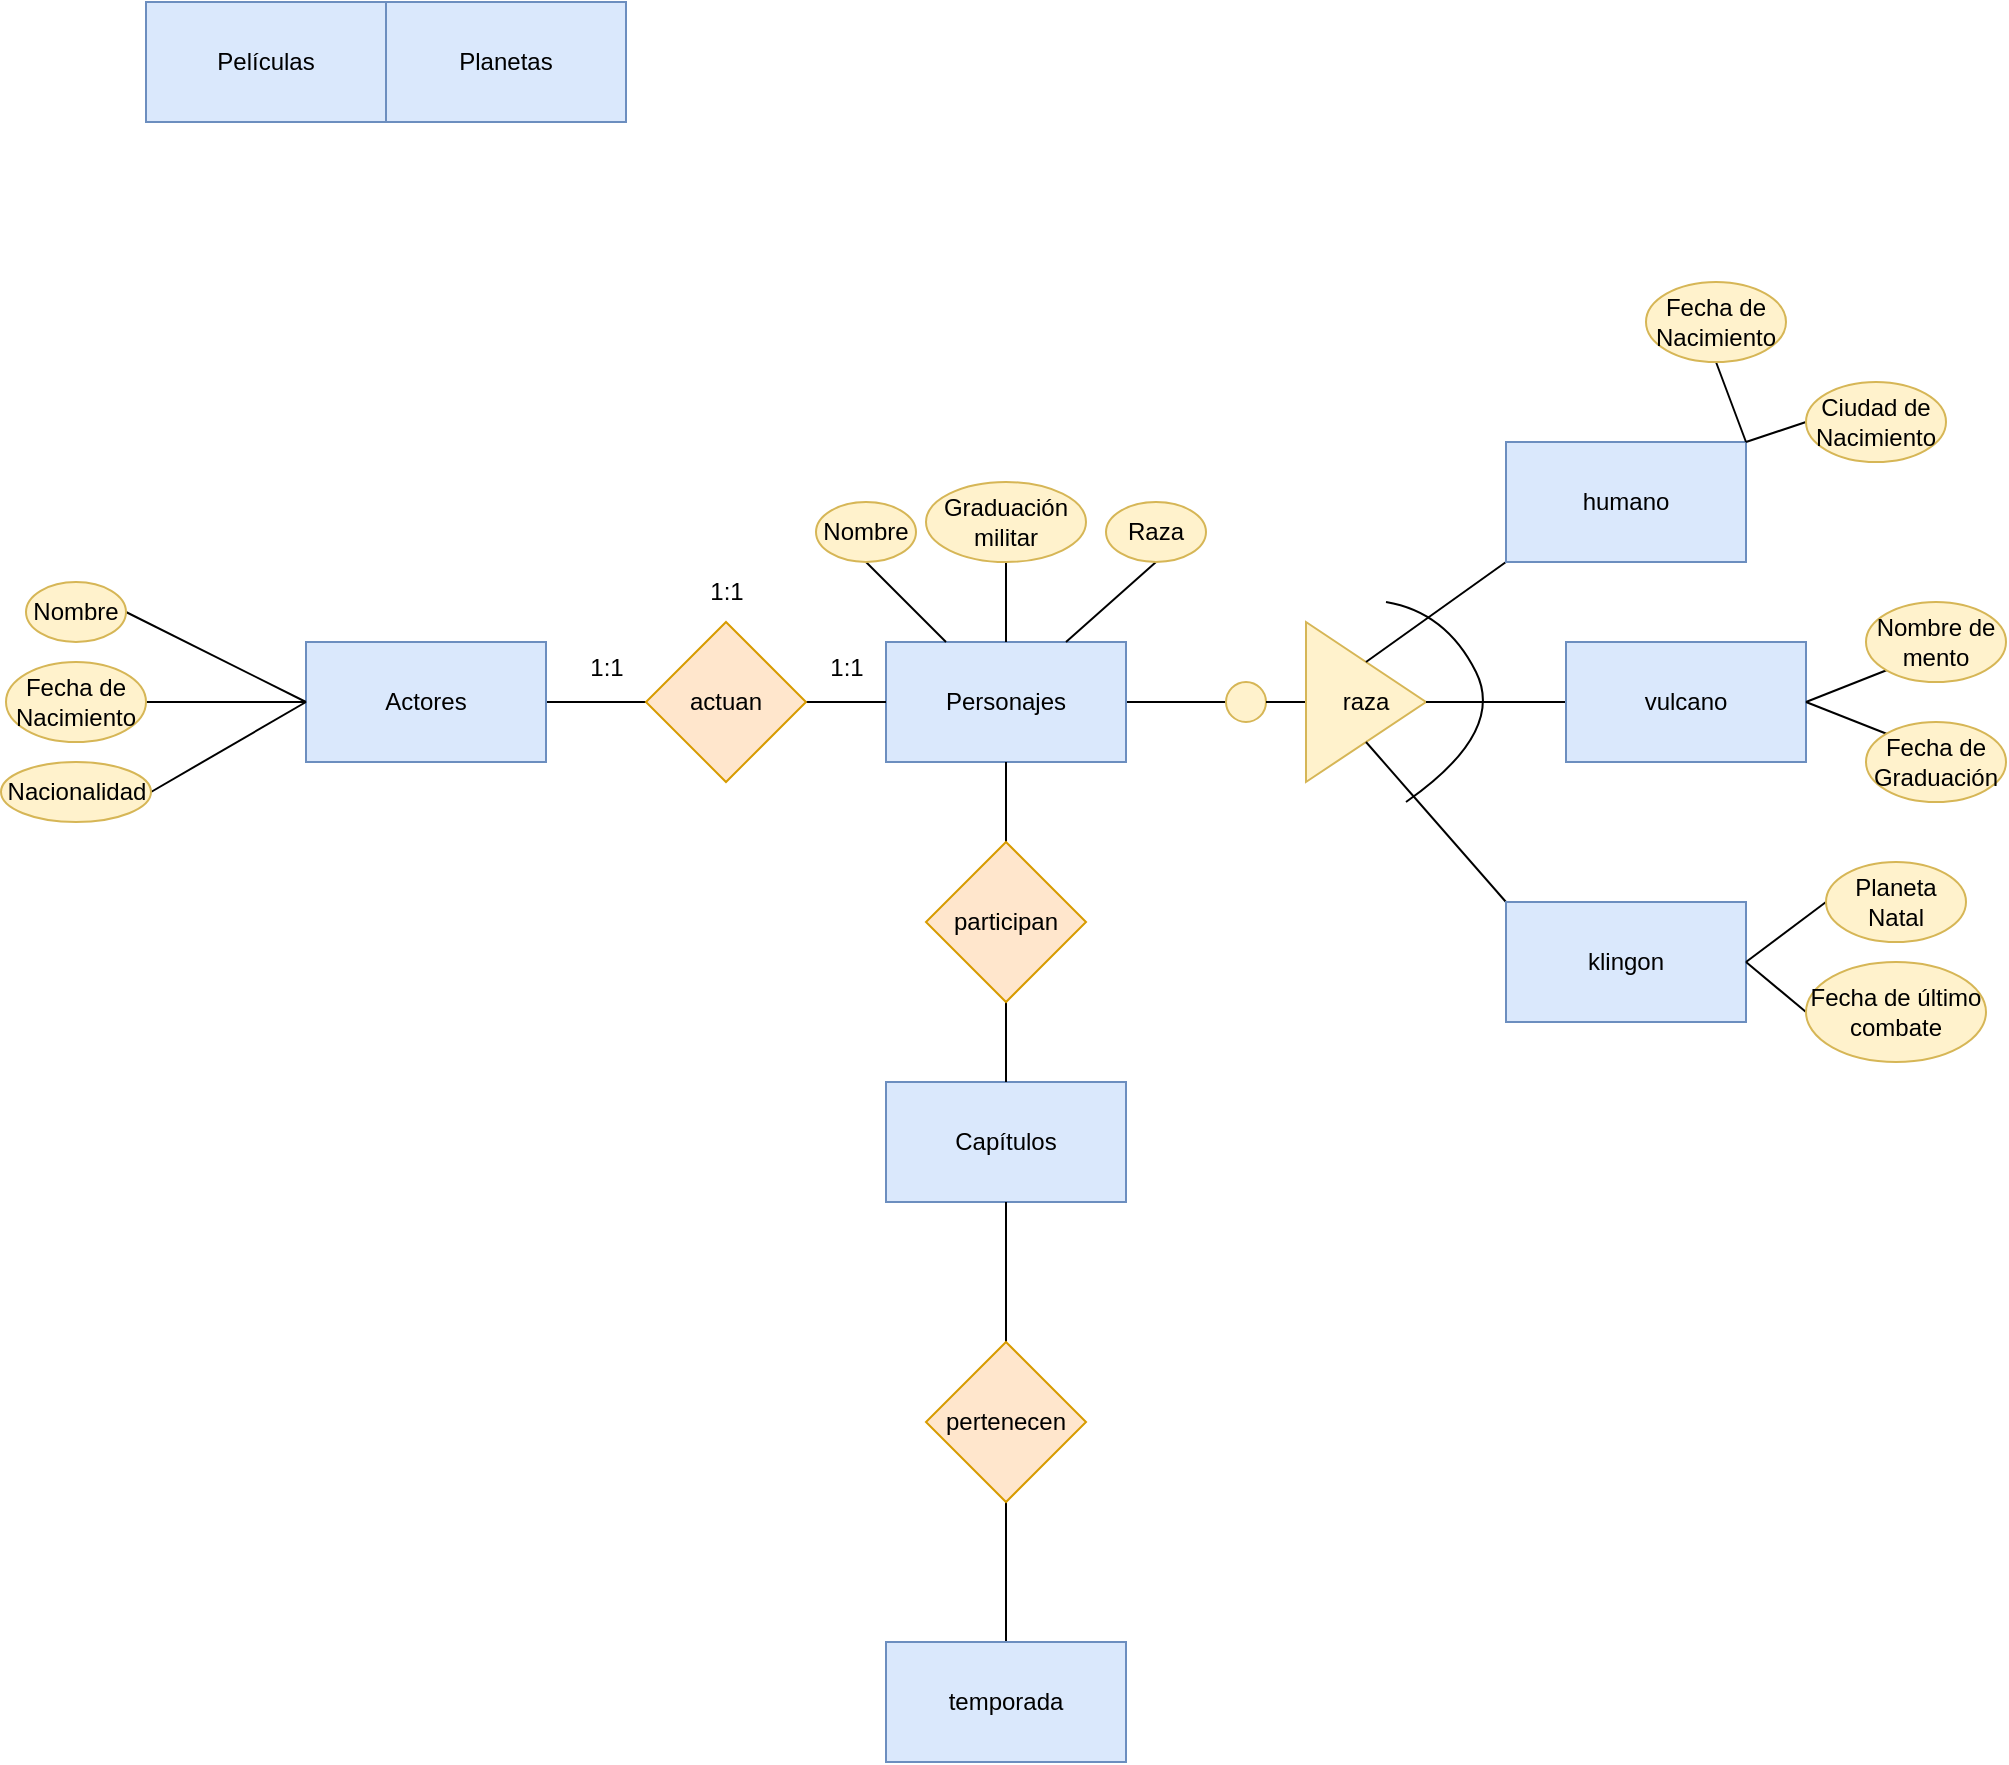 <mxfile version="22.0.4" type="github">
  <diagram name="Página-1" id="tgJvauN8oL1YI1qP5kh8">
    <mxGraphModel dx="1658" dy="908" grid="1" gridSize="10" guides="1" tooltips="1" connect="1" arrows="1" fold="1" page="1" pageScale="1" pageWidth="1169" pageHeight="827" math="0" shadow="0">
      <root>
        <mxCell id="0" />
        <mxCell id="1" parent="0" />
        <mxCell id="FqyxBrGEKv9SOuB2avVY-1" style="rounded=0;orthogonalLoop=1;jettySize=auto;html=1;exitX=1;exitY=0.5;exitDx=0;exitDy=0;entryX=0;entryY=0.5;entryDx=0;entryDy=0;endArrow=none;endFill=0;" edge="1" parent="1" source="21ie6zG3xMY1rtKyhBJ1-2" target="21ie6zG3xMY1rtKyhBJ1-15">
          <mxGeometry relative="1" as="geometry" />
        </mxCell>
        <mxCell id="21ie6zG3xMY1rtKyhBJ1-2" value="Actores" style="rounded=0;whiteSpace=wrap;html=1;fillColor=#dae8fc;strokeColor=#6c8ebf;" parent="1" vertex="1">
          <mxGeometry x="280" y="370" width="120" height="60" as="geometry" />
        </mxCell>
        <mxCell id="FqyxBrGEKv9SOuB2avVY-13" style="edgeStyle=orthogonalEdgeStyle;rounded=0;orthogonalLoop=1;jettySize=auto;html=1;exitX=1;exitY=0.5;exitDx=0;exitDy=0;endArrow=none;endFill=0;" edge="1" parent="1" source="21ie6zG3xMY1rtKyhBJ1-3">
          <mxGeometry relative="1" as="geometry">
            <mxPoint x="740" y="400" as="targetPoint" />
          </mxGeometry>
        </mxCell>
        <mxCell id="21ie6zG3xMY1rtKyhBJ1-3" value="Personajes" style="rounded=0;whiteSpace=wrap;html=1;fillColor=#dae8fc;strokeColor=#6c8ebf;" parent="1" vertex="1">
          <mxGeometry x="570" y="370" width="120" height="60" as="geometry" />
        </mxCell>
        <mxCell id="21ie6zG3xMY1rtKyhBJ1-4" value="Capítulos" style="rounded=0;whiteSpace=wrap;html=1;fillColor=#dae8fc;strokeColor=#6c8ebf;" parent="1" vertex="1">
          <mxGeometry x="570" y="590" width="120" height="60" as="geometry" />
        </mxCell>
        <mxCell id="21ie6zG3xMY1rtKyhBJ1-5" value="Películas" style="rounded=0;whiteSpace=wrap;html=1;fillColor=#dae8fc;strokeColor=#6c8ebf;" parent="1" vertex="1">
          <mxGeometry x="200" y="50" width="120" height="60" as="geometry" />
        </mxCell>
        <mxCell id="21ie6zG3xMY1rtKyhBJ1-6" value="Planetas" style="rounded=0;whiteSpace=wrap;html=1;fillColor=#dae8fc;strokeColor=#6c8ebf;" parent="1" vertex="1">
          <mxGeometry x="320" y="50" width="120" height="60" as="geometry" />
        </mxCell>
        <mxCell id="21ie6zG3xMY1rtKyhBJ1-12" style="rounded=0;orthogonalLoop=1;jettySize=auto;html=1;exitX=1;exitY=0.5;exitDx=0;exitDy=0;entryX=0;entryY=0.5;entryDx=0;entryDy=0;endArrow=none;endFill=0;" parent="1" source="21ie6zG3xMY1rtKyhBJ1-8" target="21ie6zG3xMY1rtKyhBJ1-2" edge="1">
          <mxGeometry relative="1" as="geometry" />
        </mxCell>
        <mxCell id="21ie6zG3xMY1rtKyhBJ1-8" value="Nombre" style="ellipse;whiteSpace=wrap;html=1;fillColor=#fff2cc;strokeColor=#d6b656;movable=1;resizable=1;rotatable=1;deletable=1;editable=1;locked=0;connectable=1;" parent="1" vertex="1">
          <mxGeometry x="140" y="340" width="50" height="30" as="geometry" />
        </mxCell>
        <mxCell id="21ie6zG3xMY1rtKyhBJ1-13" style="rounded=0;orthogonalLoop=1;jettySize=auto;html=1;entryX=0;entryY=0.5;entryDx=0;entryDy=0;endArrow=none;endFill=0;" parent="1" source="21ie6zG3xMY1rtKyhBJ1-9" target="21ie6zG3xMY1rtKyhBJ1-2" edge="1">
          <mxGeometry relative="1" as="geometry" />
        </mxCell>
        <mxCell id="21ie6zG3xMY1rtKyhBJ1-9" value="Fecha de Nacimiento" style="ellipse;whiteSpace=wrap;html=1;fillColor=#fff2cc;strokeColor=#d6b656;" parent="1" vertex="1">
          <mxGeometry x="130" y="380" width="70" height="40" as="geometry" />
        </mxCell>
        <mxCell id="21ie6zG3xMY1rtKyhBJ1-14" style="rounded=0;orthogonalLoop=1;jettySize=auto;html=1;exitX=1;exitY=0.5;exitDx=0;exitDy=0;entryX=0;entryY=0.5;entryDx=0;entryDy=0;endArrow=none;endFill=0;" parent="1" source="21ie6zG3xMY1rtKyhBJ1-11" target="21ie6zG3xMY1rtKyhBJ1-2" edge="1">
          <mxGeometry relative="1" as="geometry" />
        </mxCell>
        <mxCell id="21ie6zG3xMY1rtKyhBJ1-11" value="Nacionalidad" style="ellipse;whiteSpace=wrap;html=1;fillColor=#fff2cc;strokeColor=#d6b656;movable=1;resizable=1;rotatable=1;deletable=1;editable=1;locked=0;connectable=1;" parent="1" vertex="1">
          <mxGeometry x="127.5" y="430" width="75" height="30" as="geometry" />
        </mxCell>
        <mxCell id="FqyxBrGEKv9SOuB2avVY-2" style="edgeStyle=orthogonalEdgeStyle;rounded=0;orthogonalLoop=1;jettySize=auto;html=1;entryX=0;entryY=0.5;entryDx=0;entryDy=0;endArrow=none;endFill=0;" edge="1" parent="1" source="21ie6zG3xMY1rtKyhBJ1-15" target="21ie6zG3xMY1rtKyhBJ1-3">
          <mxGeometry relative="1" as="geometry" />
        </mxCell>
        <mxCell id="21ie6zG3xMY1rtKyhBJ1-15" value="actuan" style="rhombus;whiteSpace=wrap;html=1;fillColor=#ffe6cc;strokeColor=#d79b00;" parent="1" vertex="1">
          <mxGeometry x="450" y="360" width="80" height="80" as="geometry" />
        </mxCell>
        <mxCell id="FqyxBrGEKv9SOuB2avVY-4" value="1:1" style="text;html=1;align=center;verticalAlign=middle;resizable=0;points=[];autosize=1;strokeColor=none;fillColor=none;" vertex="1" parent="1">
          <mxGeometry x="410" y="368" width="40" height="30" as="geometry" />
        </mxCell>
        <mxCell id="FqyxBrGEKv9SOuB2avVY-5" value="1:1" style="text;html=1;align=center;verticalAlign=middle;resizable=0;points=[];autosize=1;strokeColor=none;fillColor=none;" vertex="1" parent="1">
          <mxGeometry x="530" y="368" width="40" height="30" as="geometry" />
        </mxCell>
        <mxCell id="FqyxBrGEKv9SOuB2avVY-6" value="1:1" style="text;html=1;align=center;verticalAlign=middle;resizable=0;points=[];autosize=1;strokeColor=none;fillColor=none;" vertex="1" parent="1">
          <mxGeometry x="470" y="330" width="40" height="30" as="geometry" />
        </mxCell>
        <mxCell id="FqyxBrGEKv9SOuB2avVY-8" style="rounded=0;orthogonalLoop=1;jettySize=auto;html=1;exitX=0.5;exitY=1;exitDx=0;exitDy=0;endArrow=none;endFill=0;" edge="1" parent="1" source="FqyxBrGEKv9SOuB2avVY-7" target="21ie6zG3xMY1rtKyhBJ1-3">
          <mxGeometry relative="1" as="geometry" />
        </mxCell>
        <mxCell id="FqyxBrGEKv9SOuB2avVY-7" value="Nombre" style="ellipse;whiteSpace=wrap;html=1;fillColor=#fff2cc;strokeColor=#d6b656;movable=1;resizable=1;rotatable=1;deletable=1;editable=1;locked=0;connectable=1;" vertex="1" parent="1">
          <mxGeometry x="535" y="300" width="50" height="30" as="geometry" />
        </mxCell>
        <mxCell id="FqyxBrGEKv9SOuB2avVY-10" style="rounded=0;orthogonalLoop=1;jettySize=auto;html=1;exitX=0.5;exitY=1;exitDx=0;exitDy=0;entryX=0.5;entryY=0;entryDx=0;entryDy=0;endArrow=none;endFill=0;" edge="1" parent="1" source="FqyxBrGEKv9SOuB2avVY-9" target="21ie6zG3xMY1rtKyhBJ1-3">
          <mxGeometry relative="1" as="geometry" />
        </mxCell>
        <mxCell id="FqyxBrGEKv9SOuB2avVY-9" value="Graduación militar" style="ellipse;whiteSpace=wrap;html=1;fillColor=#fff2cc;strokeColor=#d6b656;movable=1;resizable=1;rotatable=1;deletable=1;editable=1;locked=0;connectable=1;" vertex="1" parent="1">
          <mxGeometry x="590" y="290" width="80" height="40" as="geometry" />
        </mxCell>
        <mxCell id="FqyxBrGEKv9SOuB2avVY-12" style="rounded=0;orthogonalLoop=1;jettySize=auto;html=1;exitX=0.5;exitY=1;exitDx=0;exitDy=0;entryX=0.75;entryY=0;entryDx=0;entryDy=0;endArrow=none;endFill=0;" edge="1" parent="1" source="FqyxBrGEKv9SOuB2avVY-11" target="21ie6zG3xMY1rtKyhBJ1-3">
          <mxGeometry relative="1" as="geometry" />
        </mxCell>
        <mxCell id="FqyxBrGEKv9SOuB2avVY-11" value="Raza" style="ellipse;whiteSpace=wrap;html=1;fillColor=#fff2cc;strokeColor=#d6b656;movable=1;resizable=1;rotatable=1;deletable=1;editable=1;locked=0;connectable=1;" vertex="1" parent="1">
          <mxGeometry x="680" y="300" width="50" height="30" as="geometry" />
        </mxCell>
        <mxCell id="FqyxBrGEKv9SOuB2avVY-14" value="" style="ellipse;whiteSpace=wrap;html=1;aspect=fixed;fillColor=#fff2cc;strokeColor=#d6b656;" vertex="1" parent="1">
          <mxGeometry x="740" y="390" width="20" height="20" as="geometry" />
        </mxCell>
        <mxCell id="FqyxBrGEKv9SOuB2avVY-16" style="edgeStyle=orthogonalEdgeStyle;rounded=0;orthogonalLoop=1;jettySize=auto;html=1;exitX=0;exitY=0.5;exitDx=0;exitDy=0;entryX=1;entryY=0.5;entryDx=0;entryDy=0;endArrow=none;endFill=0;" edge="1" parent="1" source="FqyxBrGEKv9SOuB2avVY-15" target="FqyxBrGEKv9SOuB2avVY-14">
          <mxGeometry relative="1" as="geometry" />
        </mxCell>
        <mxCell id="FqyxBrGEKv9SOuB2avVY-15" value="raza" style="triangle;whiteSpace=wrap;html=1;fillColor=#fff2cc;strokeColor=#d6b656;" vertex="1" parent="1">
          <mxGeometry x="780" y="360" width="60" height="80" as="geometry" />
        </mxCell>
        <mxCell id="FqyxBrGEKv9SOuB2avVY-19" value="" style="curved=1;endArrow=none;html=1;rounded=0;endFill=0;" edge="1" parent="1">
          <mxGeometry width="50" height="50" relative="1" as="geometry">
            <mxPoint x="830" y="450" as="sourcePoint" />
            <mxPoint x="820" y="350" as="targetPoint" />
            <Array as="points">
              <mxPoint x="880" y="415" />
              <mxPoint x="850" y="355" />
            </Array>
          </mxGeometry>
        </mxCell>
        <mxCell id="FqyxBrGEKv9SOuB2avVY-25" style="rounded=0;orthogonalLoop=1;jettySize=auto;html=1;exitX=0;exitY=1;exitDx=0;exitDy=0;entryX=0.5;entryY=0;entryDx=0;entryDy=0;endArrow=none;endFill=0;" edge="1" parent="1" source="FqyxBrGEKv9SOuB2avVY-20" target="FqyxBrGEKv9SOuB2avVY-15">
          <mxGeometry relative="1" as="geometry" />
        </mxCell>
        <mxCell id="FqyxBrGEKv9SOuB2avVY-20" value="humano" style="rounded=0;whiteSpace=wrap;html=1;fillColor=#dae8fc;strokeColor=#6c8ebf;" vertex="1" parent="1">
          <mxGeometry x="880" y="270" width="120" height="60" as="geometry" />
        </mxCell>
        <mxCell id="FqyxBrGEKv9SOuB2avVY-24" style="rounded=0;orthogonalLoop=1;jettySize=auto;html=1;exitX=0;exitY=0.5;exitDx=0;exitDy=0;entryX=1;entryY=0.5;entryDx=0;entryDy=0;endArrow=none;endFill=0;" edge="1" parent="1" source="FqyxBrGEKv9SOuB2avVY-21" target="FqyxBrGEKv9SOuB2avVY-15">
          <mxGeometry relative="1" as="geometry" />
        </mxCell>
        <mxCell id="FqyxBrGEKv9SOuB2avVY-21" value="vulcano" style="rounded=0;whiteSpace=wrap;html=1;fillColor=#dae8fc;strokeColor=#6c8ebf;" vertex="1" parent="1">
          <mxGeometry x="910" y="370" width="120" height="60" as="geometry" />
        </mxCell>
        <mxCell id="FqyxBrGEKv9SOuB2avVY-23" style="rounded=0;orthogonalLoop=1;jettySize=auto;html=1;exitX=0;exitY=0;exitDx=0;exitDy=0;entryX=0.5;entryY=1;entryDx=0;entryDy=0;endArrow=none;endFill=0;" edge="1" parent="1" source="FqyxBrGEKv9SOuB2avVY-22" target="FqyxBrGEKv9SOuB2avVY-15">
          <mxGeometry relative="1" as="geometry" />
        </mxCell>
        <mxCell id="FqyxBrGEKv9SOuB2avVY-22" value="klingon" style="rounded=0;whiteSpace=wrap;html=1;fillColor=#dae8fc;strokeColor=#6c8ebf;" vertex="1" parent="1">
          <mxGeometry x="880" y="500" width="120" height="60" as="geometry" />
        </mxCell>
        <mxCell id="FqyxBrGEKv9SOuB2avVY-28" style="rounded=0;orthogonalLoop=1;jettySize=auto;html=1;exitX=0.5;exitY=1;exitDx=0;exitDy=0;entryX=1;entryY=0;entryDx=0;entryDy=0;endArrow=none;endFill=0;" edge="1" parent="1" source="FqyxBrGEKv9SOuB2avVY-26" target="FqyxBrGEKv9SOuB2avVY-20">
          <mxGeometry relative="1" as="geometry" />
        </mxCell>
        <mxCell id="FqyxBrGEKv9SOuB2avVY-26" value="Fecha de Nacimiento" style="ellipse;whiteSpace=wrap;html=1;fillColor=#fff2cc;strokeColor=#d6b656;" vertex="1" parent="1">
          <mxGeometry x="950" y="190" width="70" height="40" as="geometry" />
        </mxCell>
        <mxCell id="FqyxBrGEKv9SOuB2avVY-29" style="rounded=0;orthogonalLoop=1;jettySize=auto;html=1;exitX=0;exitY=0.5;exitDx=0;exitDy=0;endArrow=none;endFill=0;" edge="1" parent="1" source="FqyxBrGEKv9SOuB2avVY-27">
          <mxGeometry relative="1" as="geometry">
            <mxPoint x="1000" y="270" as="targetPoint" />
          </mxGeometry>
        </mxCell>
        <mxCell id="FqyxBrGEKv9SOuB2avVY-27" value="Ciudad de Nacimiento" style="ellipse;whiteSpace=wrap;html=1;fillColor=#fff2cc;strokeColor=#d6b656;" vertex="1" parent="1">
          <mxGeometry x="1030" y="240" width="70" height="40" as="geometry" />
        </mxCell>
        <mxCell id="FqyxBrGEKv9SOuB2avVY-31" style="rounded=0;orthogonalLoop=1;jettySize=auto;html=1;exitX=0;exitY=1;exitDx=0;exitDy=0;entryX=1;entryY=0.5;entryDx=0;entryDy=0;endArrow=none;endFill=0;" edge="1" parent="1" source="FqyxBrGEKv9SOuB2avVY-30" target="FqyxBrGEKv9SOuB2avVY-21">
          <mxGeometry relative="1" as="geometry" />
        </mxCell>
        <mxCell id="FqyxBrGEKv9SOuB2avVY-30" value="Nombre de mento" style="ellipse;whiteSpace=wrap;html=1;fillColor=#fff2cc;strokeColor=#d6b656;movable=1;resizable=1;rotatable=1;deletable=1;editable=1;locked=0;connectable=1;" vertex="1" parent="1">
          <mxGeometry x="1060" y="350" width="70" height="40" as="geometry" />
        </mxCell>
        <mxCell id="FqyxBrGEKv9SOuB2avVY-33" style="rounded=0;orthogonalLoop=1;jettySize=auto;html=1;exitX=0;exitY=0;exitDx=0;exitDy=0;entryX=1;entryY=0.5;entryDx=0;entryDy=0;endArrow=none;endFill=0;" edge="1" parent="1" source="FqyxBrGEKv9SOuB2avVY-32" target="FqyxBrGEKv9SOuB2avVY-21">
          <mxGeometry relative="1" as="geometry" />
        </mxCell>
        <mxCell id="FqyxBrGEKv9SOuB2avVY-32" value="Fecha de Graduación" style="ellipse;whiteSpace=wrap;html=1;fillColor=#fff2cc;strokeColor=#d6b656;" vertex="1" parent="1">
          <mxGeometry x="1060" y="410" width="70" height="40" as="geometry" />
        </mxCell>
        <mxCell id="FqyxBrGEKv9SOuB2avVY-36" style="rounded=0;orthogonalLoop=1;jettySize=auto;html=1;exitX=0;exitY=0.5;exitDx=0;exitDy=0;entryX=1;entryY=0.5;entryDx=0;entryDy=0;endArrow=none;endFill=0;" edge="1" parent="1" source="FqyxBrGEKv9SOuB2avVY-34" target="FqyxBrGEKv9SOuB2avVY-22">
          <mxGeometry relative="1" as="geometry" />
        </mxCell>
        <mxCell id="FqyxBrGEKv9SOuB2avVY-34" value="Planeta Natal" style="ellipse;whiteSpace=wrap;html=1;fillColor=#fff2cc;strokeColor=#d6b656;" vertex="1" parent="1">
          <mxGeometry x="1040" y="480" width="70" height="40" as="geometry" />
        </mxCell>
        <mxCell id="FqyxBrGEKv9SOuB2avVY-37" style="rounded=0;orthogonalLoop=1;jettySize=auto;html=1;exitX=0;exitY=0.5;exitDx=0;exitDy=0;endArrow=none;endFill=0;" edge="1" parent="1" source="FqyxBrGEKv9SOuB2avVY-35">
          <mxGeometry relative="1" as="geometry">
            <mxPoint x="1000" y="530" as="targetPoint" />
          </mxGeometry>
        </mxCell>
        <mxCell id="FqyxBrGEKv9SOuB2avVY-35" value="Fecha de último combate" style="ellipse;whiteSpace=wrap;html=1;fillColor=#fff2cc;strokeColor=#d6b656;" vertex="1" parent="1">
          <mxGeometry x="1030" y="530" width="90" height="50" as="geometry" />
        </mxCell>
        <mxCell id="FqyxBrGEKv9SOuB2avVY-39" style="rounded=0;orthogonalLoop=1;jettySize=auto;html=1;exitX=0.5;exitY=0;exitDx=0;exitDy=0;entryX=0.5;entryY=1;entryDx=0;entryDy=0;endArrow=none;endFill=0;" edge="1" parent="1" source="FqyxBrGEKv9SOuB2avVY-38" target="21ie6zG3xMY1rtKyhBJ1-3">
          <mxGeometry relative="1" as="geometry" />
        </mxCell>
        <mxCell id="FqyxBrGEKv9SOuB2avVY-40" style="rounded=0;orthogonalLoop=1;jettySize=auto;html=1;exitX=0.5;exitY=1;exitDx=0;exitDy=0;entryX=0.5;entryY=0;entryDx=0;entryDy=0;endArrow=none;endFill=0;" edge="1" parent="1" source="FqyxBrGEKv9SOuB2avVY-38" target="21ie6zG3xMY1rtKyhBJ1-4">
          <mxGeometry relative="1" as="geometry" />
        </mxCell>
        <mxCell id="FqyxBrGEKv9SOuB2avVY-38" value="participan" style="rhombus;whiteSpace=wrap;html=1;fillColor=#ffe6cc;strokeColor=#d79b00;" vertex="1" parent="1">
          <mxGeometry x="590" y="470" width="80" height="80" as="geometry" />
        </mxCell>
        <mxCell id="FqyxBrGEKv9SOuB2avVY-43" style="rounded=0;orthogonalLoop=1;jettySize=auto;html=1;exitX=0.5;exitY=0;exitDx=0;exitDy=0;entryX=0.5;entryY=1;entryDx=0;entryDy=0;endArrow=none;endFill=0;" edge="1" parent="1" source="FqyxBrGEKv9SOuB2avVY-41" target="FqyxBrGEKv9SOuB2avVY-42">
          <mxGeometry relative="1" as="geometry" />
        </mxCell>
        <mxCell id="FqyxBrGEKv9SOuB2avVY-41" value="temporada" style="rounded=0;whiteSpace=wrap;html=1;fillColor=#dae8fc;strokeColor=#6c8ebf;" vertex="1" parent="1">
          <mxGeometry x="570" y="870" width="120" height="60" as="geometry" />
        </mxCell>
        <mxCell id="FqyxBrGEKv9SOuB2avVY-44" style="rounded=0;orthogonalLoop=1;jettySize=auto;html=1;exitX=0.5;exitY=0;exitDx=0;exitDy=0;entryX=0.5;entryY=1;entryDx=0;entryDy=0;endArrow=none;endFill=0;elbow=vertical;" edge="1" parent="1" source="FqyxBrGEKv9SOuB2avVY-42" target="21ie6zG3xMY1rtKyhBJ1-4">
          <mxGeometry relative="1" as="geometry" />
        </mxCell>
        <mxCell id="FqyxBrGEKv9SOuB2avVY-42" value="pertenecen" style="rhombus;whiteSpace=wrap;html=1;fillColor=#ffe6cc;strokeColor=#d79b00;" vertex="1" parent="1">
          <mxGeometry x="590" y="720" width="80" height="80" as="geometry" />
        </mxCell>
      </root>
    </mxGraphModel>
  </diagram>
</mxfile>

